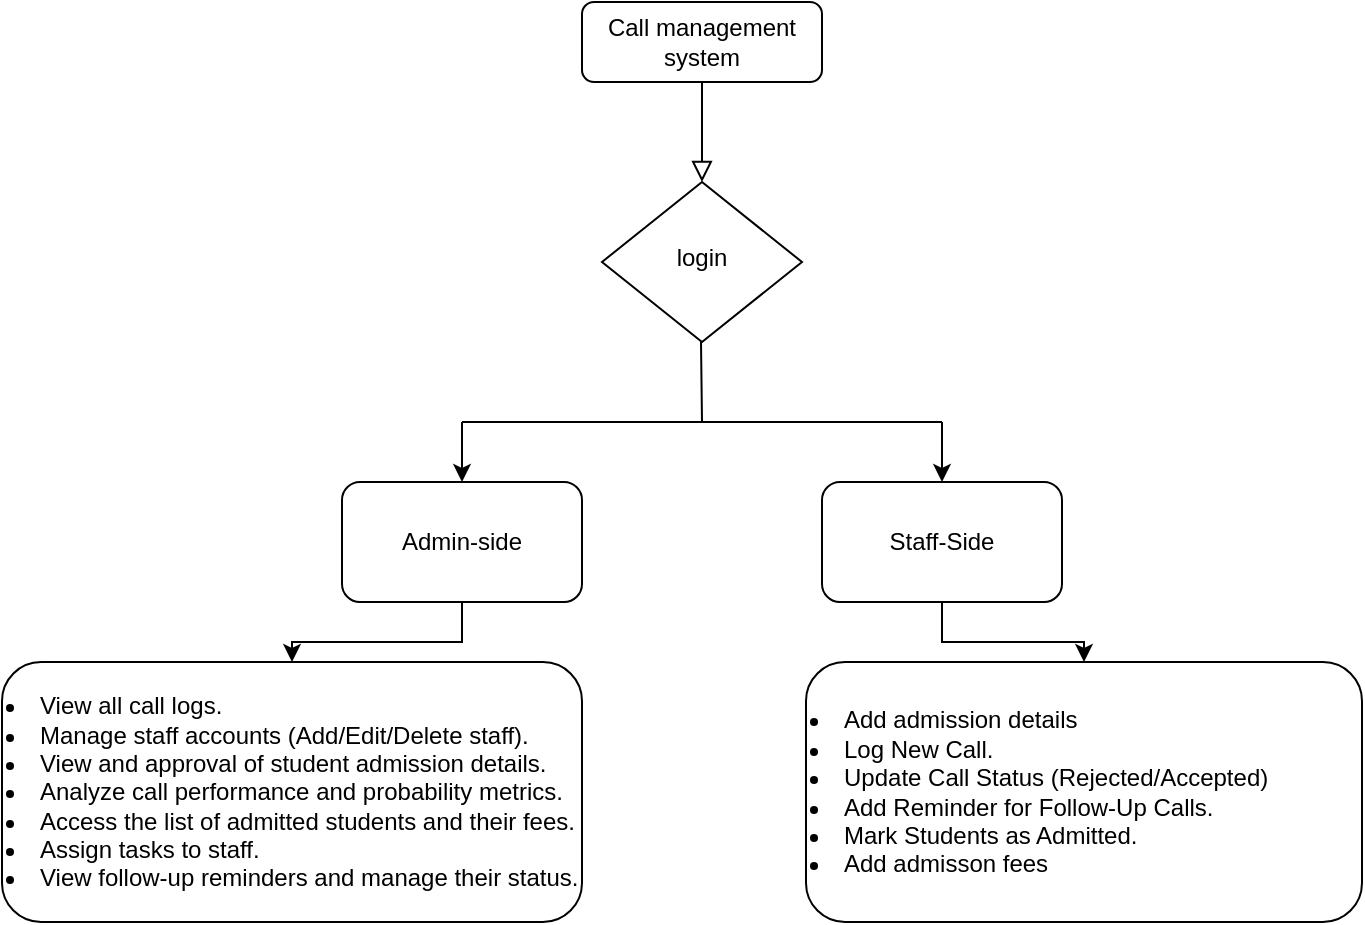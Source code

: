 <mxfile version="24.9.2">
  <diagram id="C5RBs43oDa-KdzZeNtuy" name="Page-1">
    <mxGraphModel dx="1194" dy="639" grid="1" gridSize="10" guides="1" tooltips="1" connect="1" arrows="1" fold="1" page="1" pageScale="1" pageWidth="827" pageHeight="1169" math="0" shadow="0">
      <root>
        <mxCell id="WIyWlLk6GJQsqaUBKTNV-0" />
        <mxCell id="WIyWlLk6GJQsqaUBKTNV-1" parent="WIyWlLk6GJQsqaUBKTNV-0" />
        <mxCell id="WIyWlLk6GJQsqaUBKTNV-2" value="" style="rounded=0;html=1;jettySize=auto;orthogonalLoop=1;fontSize=11;endArrow=block;endFill=0;endSize=8;strokeWidth=1;shadow=0;labelBackgroundColor=none;edgeStyle=orthogonalEdgeStyle;" parent="WIyWlLk6GJQsqaUBKTNV-1" source="WIyWlLk6GJQsqaUBKTNV-3" target="WIyWlLk6GJQsqaUBKTNV-6" edge="1">
          <mxGeometry relative="1" as="geometry" />
        </mxCell>
        <mxCell id="WIyWlLk6GJQsqaUBKTNV-3" value="Call management system" style="rounded=1;whiteSpace=wrap;html=1;fontSize=12;glass=0;strokeWidth=1;shadow=0;" parent="WIyWlLk6GJQsqaUBKTNV-1" vertex="1">
          <mxGeometry x="320" y="20" width="120" height="40" as="geometry" />
        </mxCell>
        <mxCell id="WIyWlLk6GJQsqaUBKTNV-6" value="login" style="rhombus;whiteSpace=wrap;html=1;shadow=0;fontFamily=Helvetica;fontSize=12;align=center;strokeWidth=1;spacing=6;spacingTop=-4;" parent="WIyWlLk6GJQsqaUBKTNV-1" vertex="1">
          <mxGeometry x="330" y="110" width="100" height="80" as="geometry" />
        </mxCell>
        <mxCell id="yzaTFrb3QTTDeMBNQaP2-3" value="" style="endArrow=none;html=1;rounded=0;" parent="WIyWlLk6GJQsqaUBKTNV-1" edge="1">
          <mxGeometry width="50" height="50" relative="1" as="geometry">
            <mxPoint x="380" y="230" as="sourcePoint" />
            <mxPoint x="379.5" y="190" as="targetPoint" />
          </mxGeometry>
        </mxCell>
        <mxCell id="yzaTFrb3QTTDeMBNQaP2-4" value="" style="endArrow=none;html=1;rounded=0;" parent="WIyWlLk6GJQsqaUBKTNV-1" edge="1">
          <mxGeometry width="50" height="50" relative="1" as="geometry">
            <mxPoint x="260" y="230" as="sourcePoint" />
            <mxPoint x="500" y="230" as="targetPoint" />
          </mxGeometry>
        </mxCell>
        <mxCell id="yzaTFrb3QTTDeMBNQaP2-5" value="" style="endArrow=classic;html=1;rounded=0;" parent="WIyWlLk6GJQsqaUBKTNV-1" edge="1">
          <mxGeometry width="50" height="50" relative="1" as="geometry">
            <mxPoint x="260" y="230" as="sourcePoint" />
            <mxPoint x="260" y="260" as="targetPoint" />
          </mxGeometry>
        </mxCell>
        <mxCell id="yzaTFrb3QTTDeMBNQaP2-6" value="" style="endArrow=classic;html=1;rounded=0;" parent="WIyWlLk6GJQsqaUBKTNV-1" edge="1">
          <mxGeometry width="50" height="50" relative="1" as="geometry">
            <mxPoint x="500" y="230" as="sourcePoint" />
            <mxPoint x="500" y="260" as="targetPoint" />
          </mxGeometry>
        </mxCell>
        <mxCell id="yzaTFrb3QTTDeMBNQaP2-14" value="" style="edgeStyle=orthogonalEdgeStyle;rounded=0;orthogonalLoop=1;jettySize=auto;html=1;" parent="WIyWlLk6GJQsqaUBKTNV-1" source="yzaTFrb3QTTDeMBNQaP2-7" target="yzaTFrb3QTTDeMBNQaP2-13" edge="1">
          <mxGeometry relative="1" as="geometry">
            <Array as="points">
              <mxPoint x="260" y="340" />
              <mxPoint x="175" y="340" />
            </Array>
          </mxGeometry>
        </mxCell>
        <mxCell id="yzaTFrb3QTTDeMBNQaP2-7" value="Admin-side" style="rounded=1;whiteSpace=wrap;html=1;" parent="WIyWlLk6GJQsqaUBKTNV-1" vertex="1">
          <mxGeometry x="200" y="260" width="120" height="60" as="geometry" />
        </mxCell>
        <mxCell id="yzaTFrb3QTTDeMBNQaP2-11" value="" style="edgeStyle=orthogonalEdgeStyle;rounded=0;orthogonalLoop=1;jettySize=auto;html=1;" parent="WIyWlLk6GJQsqaUBKTNV-1" source="yzaTFrb3QTTDeMBNQaP2-9" target="yzaTFrb3QTTDeMBNQaP2-10" edge="1">
          <mxGeometry relative="1" as="geometry" />
        </mxCell>
        <mxCell id="yzaTFrb3QTTDeMBNQaP2-9" value="Staff-Side" style="rounded=1;whiteSpace=wrap;html=1;" parent="WIyWlLk6GJQsqaUBKTNV-1" vertex="1">
          <mxGeometry x="440" y="260" width="120" height="60" as="geometry" />
        </mxCell>
        <mxCell id="yzaTFrb3QTTDeMBNQaP2-10" value="&lt;li&gt;Add admission details&lt;/li&gt;&lt;li&gt;&lt;span style=&quot;background-color: initial;&quot;&gt;Log New Call.&lt;/span&gt;&lt;/li&gt;&lt;li&gt;Update Call Status (Rejected/Accepted)&lt;/li&gt;&lt;li&gt;Add Reminder for Follow-Up Calls.&lt;/li&gt;&lt;li&gt;Mark Students as Admitted.&lt;/li&gt;&lt;li&gt;Add admisson fees&lt;/li&gt;" style="whiteSpace=wrap;html=1;rounded=1;align=left;" parent="WIyWlLk6GJQsqaUBKTNV-1" vertex="1">
          <mxGeometry x="432" y="350" width="278" height="130" as="geometry" />
        </mxCell>
        <mxCell id="yzaTFrb3QTTDeMBNQaP2-13" value="&lt;li&gt;View all call logs.&lt;/li&gt;&lt;li&gt;Manage staff accounts (Add/Edit/Delete staff).&lt;/li&gt;&lt;li&gt;View and approval of student admission details.&lt;/li&gt;&lt;li&gt;Analyze call performance and probability metrics.&lt;/li&gt;&lt;li&gt;Access the list of admitted students and their fees.&lt;/li&gt;&lt;li&gt;Assign tasks to staff.&lt;/li&gt;&lt;li&gt;View follow-up reminders and manage their status.&lt;/li&gt;" style="whiteSpace=wrap;html=1;rounded=1;align=left;" parent="WIyWlLk6GJQsqaUBKTNV-1" vertex="1">
          <mxGeometry x="30" y="350" width="290" height="130" as="geometry" />
        </mxCell>
      </root>
    </mxGraphModel>
  </diagram>
</mxfile>
